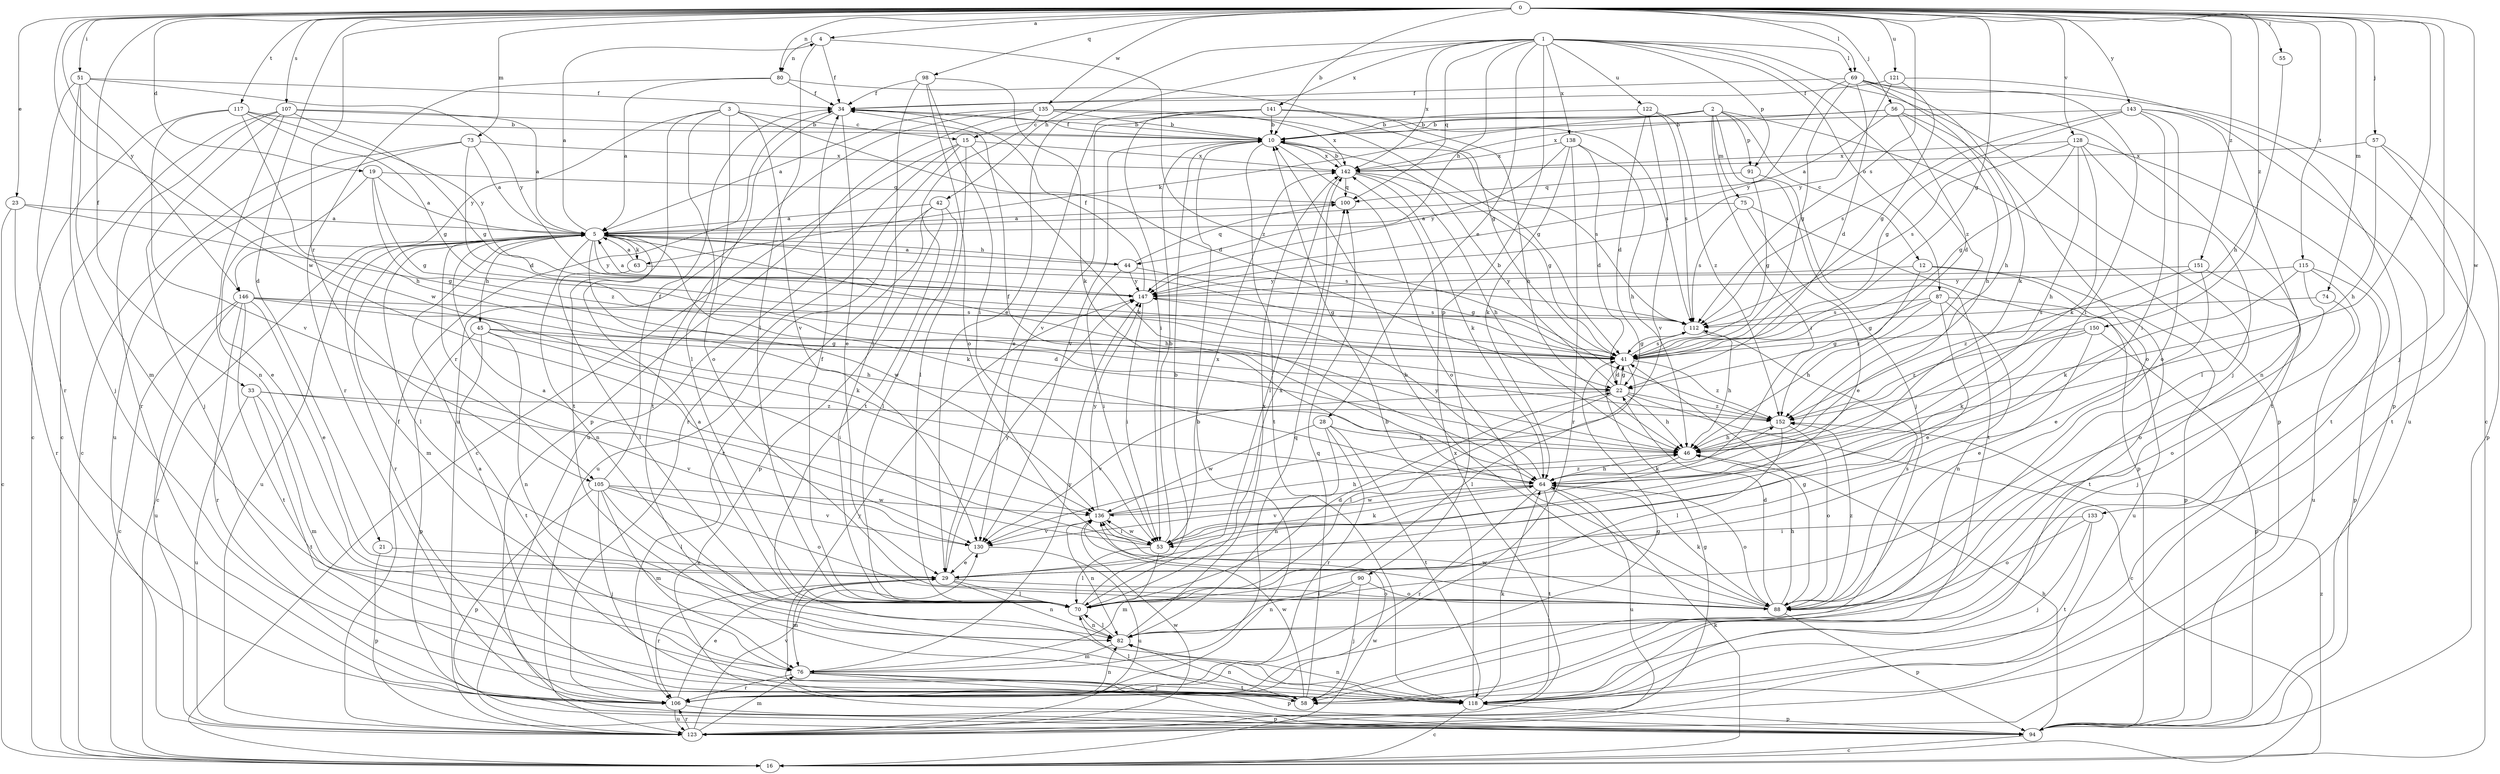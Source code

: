 strict digraph  {
0;
1;
2;
3;
4;
5;
10;
12;
15;
16;
19;
21;
22;
23;
28;
29;
33;
34;
41;
42;
44;
45;
46;
51;
53;
55;
56;
57;
58;
63;
64;
69;
70;
73;
74;
75;
76;
80;
82;
87;
88;
90;
91;
94;
98;
100;
105;
106;
107;
112;
115;
117;
118;
121;
122;
123;
128;
130;
133;
135;
136;
138;
141;
142;
143;
146;
147;
150;
151;
152;
0 -> 4  [label=a];
0 -> 10  [label=b];
0 -> 19  [label=d];
0 -> 21  [label=d];
0 -> 23  [label=e];
0 -> 33  [label=f];
0 -> 41  [label=g];
0 -> 51  [label=i];
0 -> 55  [label=j];
0 -> 56  [label=j];
0 -> 57  [label=j];
0 -> 58  [label=j];
0 -> 69  [label=l];
0 -> 73  [label=m];
0 -> 74  [label=m];
0 -> 80  [label=n];
0 -> 98  [label=q];
0 -> 105  [label=r];
0 -> 107  [label=s];
0 -> 112  [label=s];
0 -> 115  [label=t];
0 -> 117  [label=t];
0 -> 121  [label=u];
0 -> 128  [label=v];
0 -> 133  [label=w];
0 -> 135  [label=w];
0 -> 136  [label=w];
0 -> 143  [label=y];
0 -> 146  [label=y];
0 -> 150  [label=z];
0 -> 151  [label=z];
0 -> 152  [label=z];
1 -> 28  [label=e];
1 -> 29  [label=e];
1 -> 42  [label=h];
1 -> 44  [label=h];
1 -> 58  [label=j];
1 -> 69  [label=l];
1 -> 87  [label=o];
1 -> 90  [label=p];
1 -> 91  [label=p];
1 -> 100  [label=q];
1 -> 122  [label=u];
1 -> 138  [label=x];
1 -> 141  [label=x];
1 -> 142  [label=x];
1 -> 152  [label=z];
2 -> 10  [label=b];
2 -> 12  [label=c];
2 -> 15  [label=c];
2 -> 53  [label=i];
2 -> 58  [label=j];
2 -> 63  [label=k];
2 -> 75  [label=m];
2 -> 91  [label=p];
2 -> 94  [label=p];
3 -> 15  [label=c];
3 -> 22  [label=d];
3 -> 70  [label=l];
3 -> 88  [label=o];
3 -> 118  [label=t];
3 -> 130  [label=v];
3 -> 146  [label=y];
4 -> 34  [label=f];
4 -> 70  [label=l];
4 -> 80  [label=n];
4 -> 152  [label=z];
5 -> 4  [label=a];
5 -> 16  [label=c];
5 -> 44  [label=h];
5 -> 45  [label=h];
5 -> 46  [label=h];
5 -> 63  [label=k];
5 -> 64  [label=k];
5 -> 70  [label=l];
5 -> 76  [label=m];
5 -> 82  [label=n];
5 -> 105  [label=r];
5 -> 106  [label=r];
5 -> 112  [label=s];
5 -> 123  [label=u];
5 -> 136  [label=w];
5 -> 147  [label=y];
10 -> 34  [label=f];
10 -> 88  [label=o];
10 -> 112  [label=s];
10 -> 118  [label=t];
10 -> 130  [label=v];
10 -> 142  [label=x];
12 -> 94  [label=p];
12 -> 118  [label=t];
12 -> 147  [label=y];
12 -> 152  [label=z];
15 -> 16  [label=c];
15 -> 64  [label=k];
15 -> 70  [label=l];
15 -> 106  [label=r];
15 -> 123  [label=u];
15 -> 142  [label=x];
16 -> 64  [label=k];
16 -> 136  [label=w];
16 -> 152  [label=z];
19 -> 5  [label=a];
19 -> 29  [label=e];
19 -> 41  [label=g];
19 -> 100  [label=q];
19 -> 152  [label=z];
21 -> 29  [label=e];
21 -> 94  [label=p];
22 -> 10  [label=b];
22 -> 16  [label=c];
22 -> 41  [label=g];
22 -> 46  [label=h];
22 -> 70  [label=l];
22 -> 130  [label=v];
22 -> 152  [label=z];
23 -> 5  [label=a];
23 -> 16  [label=c];
23 -> 41  [label=g];
23 -> 106  [label=r];
28 -> 46  [label=h];
28 -> 82  [label=n];
28 -> 106  [label=r];
28 -> 118  [label=t];
28 -> 136  [label=w];
29 -> 70  [label=l];
29 -> 76  [label=m];
29 -> 82  [label=n];
29 -> 88  [label=o];
29 -> 106  [label=r];
29 -> 147  [label=y];
33 -> 76  [label=m];
33 -> 118  [label=t];
33 -> 123  [label=u];
33 -> 130  [label=v];
33 -> 152  [label=z];
34 -> 10  [label=b];
34 -> 29  [label=e];
34 -> 118  [label=t];
41 -> 22  [label=d];
41 -> 70  [label=l];
41 -> 112  [label=s];
41 -> 152  [label=z];
42 -> 5  [label=a];
42 -> 70  [label=l];
42 -> 94  [label=p];
42 -> 106  [label=r];
42 -> 123  [label=u];
44 -> 5  [label=a];
44 -> 41  [label=g];
44 -> 53  [label=i];
44 -> 100  [label=q];
44 -> 147  [label=y];
45 -> 22  [label=d];
45 -> 41  [label=g];
45 -> 53  [label=i];
45 -> 82  [label=n];
45 -> 94  [label=p];
45 -> 118  [label=t];
46 -> 64  [label=k];
51 -> 34  [label=f];
51 -> 58  [label=j];
51 -> 76  [label=m];
51 -> 106  [label=r];
51 -> 136  [label=w];
51 -> 147  [label=y];
53 -> 5  [label=a];
53 -> 10  [label=b];
53 -> 64  [label=k];
53 -> 70  [label=l];
53 -> 76  [label=m];
53 -> 136  [label=w];
53 -> 142  [label=x];
55 -> 46  [label=h];
56 -> 5  [label=a];
56 -> 10  [label=b];
56 -> 22  [label=d];
56 -> 46  [label=h];
56 -> 88  [label=o];
56 -> 118  [label=t];
56 -> 142  [label=x];
57 -> 46  [label=h];
57 -> 94  [label=p];
57 -> 118  [label=t];
57 -> 142  [label=x];
58 -> 5  [label=a];
58 -> 70  [label=l];
58 -> 82  [label=n];
58 -> 100  [label=q];
58 -> 136  [label=w];
63 -> 5  [label=a];
63 -> 41  [label=g];
63 -> 70  [label=l];
64 -> 34  [label=f];
64 -> 46  [label=h];
64 -> 88  [label=o];
64 -> 106  [label=r];
64 -> 118  [label=t];
64 -> 123  [label=u];
64 -> 130  [label=v];
64 -> 136  [label=w];
64 -> 147  [label=y];
69 -> 16  [label=c];
69 -> 22  [label=d];
69 -> 34  [label=f];
69 -> 41  [label=g];
69 -> 46  [label=h];
69 -> 53  [label=i];
69 -> 64  [label=k];
69 -> 147  [label=y];
70 -> 5  [label=a];
70 -> 10  [label=b];
70 -> 22  [label=d];
70 -> 34  [label=f];
70 -> 82  [label=n];
70 -> 142  [label=x];
73 -> 5  [label=a];
73 -> 16  [label=c];
73 -> 22  [label=d];
73 -> 123  [label=u];
73 -> 142  [label=x];
74 -> 88  [label=o];
74 -> 112  [label=s];
75 -> 5  [label=a];
75 -> 29  [label=e];
75 -> 94  [label=p];
75 -> 112  [label=s];
76 -> 58  [label=j];
76 -> 94  [label=p];
76 -> 100  [label=q];
76 -> 106  [label=r];
76 -> 118  [label=t];
76 -> 147  [label=y];
80 -> 5  [label=a];
80 -> 34  [label=f];
80 -> 41  [label=g];
80 -> 106  [label=r];
82 -> 70  [label=l];
82 -> 76  [label=m];
82 -> 142  [label=x];
87 -> 29  [label=e];
87 -> 41  [label=g];
87 -> 46  [label=h];
87 -> 82  [label=n];
87 -> 112  [label=s];
87 -> 123  [label=u];
88 -> 10  [label=b];
88 -> 22  [label=d];
88 -> 41  [label=g];
88 -> 46  [label=h];
88 -> 64  [label=k];
88 -> 94  [label=p];
88 -> 112  [label=s];
88 -> 136  [label=w];
88 -> 152  [label=z];
90 -> 58  [label=j];
90 -> 70  [label=l];
90 -> 82  [label=n];
90 -> 88  [label=o];
91 -> 41  [label=g];
91 -> 100  [label=q];
91 -> 118  [label=t];
94 -> 16  [label=c];
94 -> 46  [label=h];
94 -> 147  [label=y];
98 -> 34  [label=f];
98 -> 53  [label=i];
98 -> 64  [label=k];
98 -> 70  [label=l];
98 -> 88  [label=o];
100 -> 5  [label=a];
105 -> 34  [label=f];
105 -> 58  [label=j];
105 -> 70  [label=l];
105 -> 76  [label=m];
105 -> 88  [label=o];
105 -> 94  [label=p];
105 -> 130  [label=v];
105 -> 136  [label=w];
106 -> 10  [label=b];
106 -> 29  [label=e];
106 -> 41  [label=g];
106 -> 82  [label=n];
106 -> 94  [label=p];
106 -> 123  [label=u];
107 -> 5  [label=a];
107 -> 10  [label=b];
107 -> 16  [label=c];
107 -> 41  [label=g];
107 -> 58  [label=j];
107 -> 82  [label=n];
107 -> 106  [label=r];
112 -> 41  [label=g];
112 -> 46  [label=h];
115 -> 64  [label=k];
115 -> 88  [label=o];
115 -> 94  [label=p];
115 -> 123  [label=u];
115 -> 147  [label=y];
117 -> 10  [label=b];
117 -> 16  [label=c];
117 -> 41  [label=g];
117 -> 46  [label=h];
117 -> 130  [label=v];
117 -> 147  [label=y];
118 -> 10  [label=b];
118 -> 16  [label=c];
118 -> 64  [label=k];
118 -> 82  [label=n];
118 -> 94  [label=p];
121 -> 34  [label=f];
121 -> 41  [label=g];
121 -> 94  [label=p];
121 -> 147  [label=y];
122 -> 10  [label=b];
122 -> 22  [label=d];
122 -> 112  [label=s];
122 -> 130  [label=v];
122 -> 152  [label=z];
123 -> 34  [label=f];
123 -> 41  [label=g];
123 -> 76  [label=m];
123 -> 106  [label=r];
123 -> 130  [label=v];
123 -> 136  [label=w];
123 -> 142  [label=x];
128 -> 41  [label=g];
128 -> 46  [label=h];
128 -> 64  [label=k];
128 -> 70  [label=l];
128 -> 112  [label=s];
128 -> 118  [label=t];
128 -> 142  [label=x];
130 -> 29  [label=e];
130 -> 123  [label=u];
133 -> 53  [label=i];
133 -> 58  [label=j];
133 -> 88  [label=o];
133 -> 118  [label=t];
135 -> 5  [label=a];
135 -> 10  [label=b];
135 -> 41  [label=g];
135 -> 94  [label=p];
135 -> 118  [label=t];
135 -> 123  [label=u];
135 -> 142  [label=x];
136 -> 46  [label=h];
136 -> 53  [label=i];
136 -> 82  [label=n];
136 -> 130  [label=v];
136 -> 147  [label=y];
136 -> 152  [label=z];
138 -> 22  [label=d];
138 -> 46  [label=h];
138 -> 64  [label=k];
138 -> 106  [label=r];
138 -> 142  [label=x];
138 -> 147  [label=y];
141 -> 10  [label=b];
141 -> 29  [label=e];
141 -> 46  [label=h];
141 -> 53  [label=i];
141 -> 112  [label=s];
141 -> 130  [label=v];
142 -> 10  [label=b];
142 -> 41  [label=g];
142 -> 46  [label=h];
142 -> 64  [label=k];
142 -> 70  [label=l];
142 -> 100  [label=q];
143 -> 10  [label=b];
143 -> 41  [label=g];
143 -> 53  [label=i];
143 -> 82  [label=n];
143 -> 88  [label=o];
143 -> 112  [label=s];
143 -> 123  [label=u];
146 -> 16  [label=c];
146 -> 29  [label=e];
146 -> 46  [label=h];
146 -> 64  [label=k];
146 -> 106  [label=r];
146 -> 112  [label=s];
146 -> 118  [label=t];
146 -> 123  [label=u];
147 -> 5  [label=a];
147 -> 34  [label=f];
147 -> 53  [label=i];
147 -> 112  [label=s];
150 -> 29  [label=e];
150 -> 41  [label=g];
150 -> 64  [label=k];
150 -> 94  [label=p];
150 -> 152  [label=z];
151 -> 29  [label=e];
151 -> 58  [label=j];
151 -> 147  [label=y];
151 -> 152  [label=z];
152 -> 46  [label=h];
152 -> 70  [label=l];
152 -> 88  [label=o];
}
